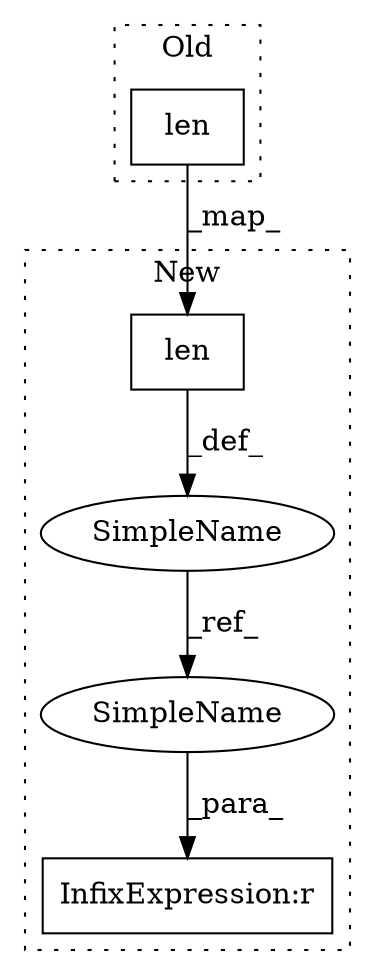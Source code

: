 digraph G {
subgraph cluster0 {
1 [label="len" a="32" s="34256,34260" l="4,-4" shape="box"];
label = "Old";
style="dotted";
}
subgraph cluster1 {
2 [label="len" a="32" s="34484,34488" l="4,-4" shape="box"];
3 [label="SimpleName" a="42" s="34435" l="0" shape="ellipse"];
4 [label="InfixExpression:r" a="27" s="34542" l="13" shape="box"];
5 [label="SimpleName" a="42" s="34555" l="0" shape="ellipse"];
label = "New";
style="dotted";
}
1 -> 2 [label="_map_"];
2 -> 3 [label="_def_"];
3 -> 5 [label="_ref_"];
5 -> 4 [label="_para_"];
}